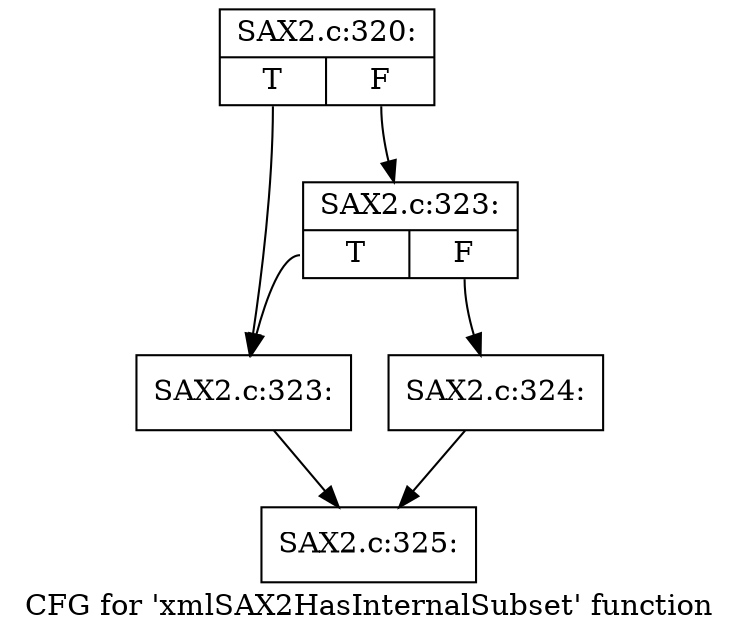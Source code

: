 digraph "CFG for 'xmlSAX2HasInternalSubset' function" {
	label="CFG for 'xmlSAX2HasInternalSubset' function";

	Node0x410e3d0 [shape=record,label="{SAX2.c:320:|{<s0>T|<s1>F}}"];
	Node0x410e3d0:s0 -> Node0x410e710;
	Node0x410e3d0:s1 -> Node0x410e7b0;
	Node0x410e7b0 [shape=record,label="{SAX2.c:323:|{<s0>T|<s1>F}}"];
	Node0x410e7b0:s0 -> Node0x410e710;
	Node0x410e7b0:s1 -> Node0x410e760;
	Node0x410e710 [shape=record,label="{SAX2.c:323:}"];
	Node0x410e710 -> Node0x410ded0;
	Node0x410e760 [shape=record,label="{SAX2.c:324:}"];
	Node0x410e760 -> Node0x410ded0;
	Node0x410ded0 [shape=record,label="{SAX2.c:325:}"];
}
